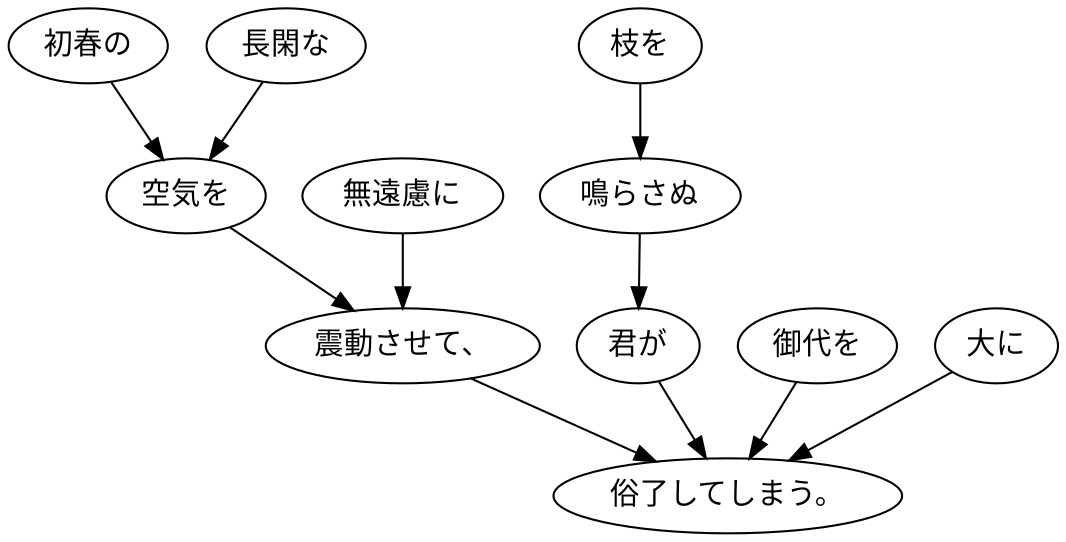 digraph graph734 {
	node0 [label="初春の"];
	node1 [label="長閑な"];
	node2 [label="空気を"];
	node3 [label="無遠慮に"];
	node4 [label="震動させて、"];
	node5 [label="枝を"];
	node6 [label="鳴らさぬ"];
	node7 [label="君が"];
	node8 [label="御代を"];
	node9 [label="大に"];
	node10 [label="俗了してしまう。"];
	node0 -> node2;
	node1 -> node2;
	node2 -> node4;
	node3 -> node4;
	node4 -> node10;
	node5 -> node6;
	node6 -> node7;
	node7 -> node10;
	node8 -> node10;
	node9 -> node10;
}
